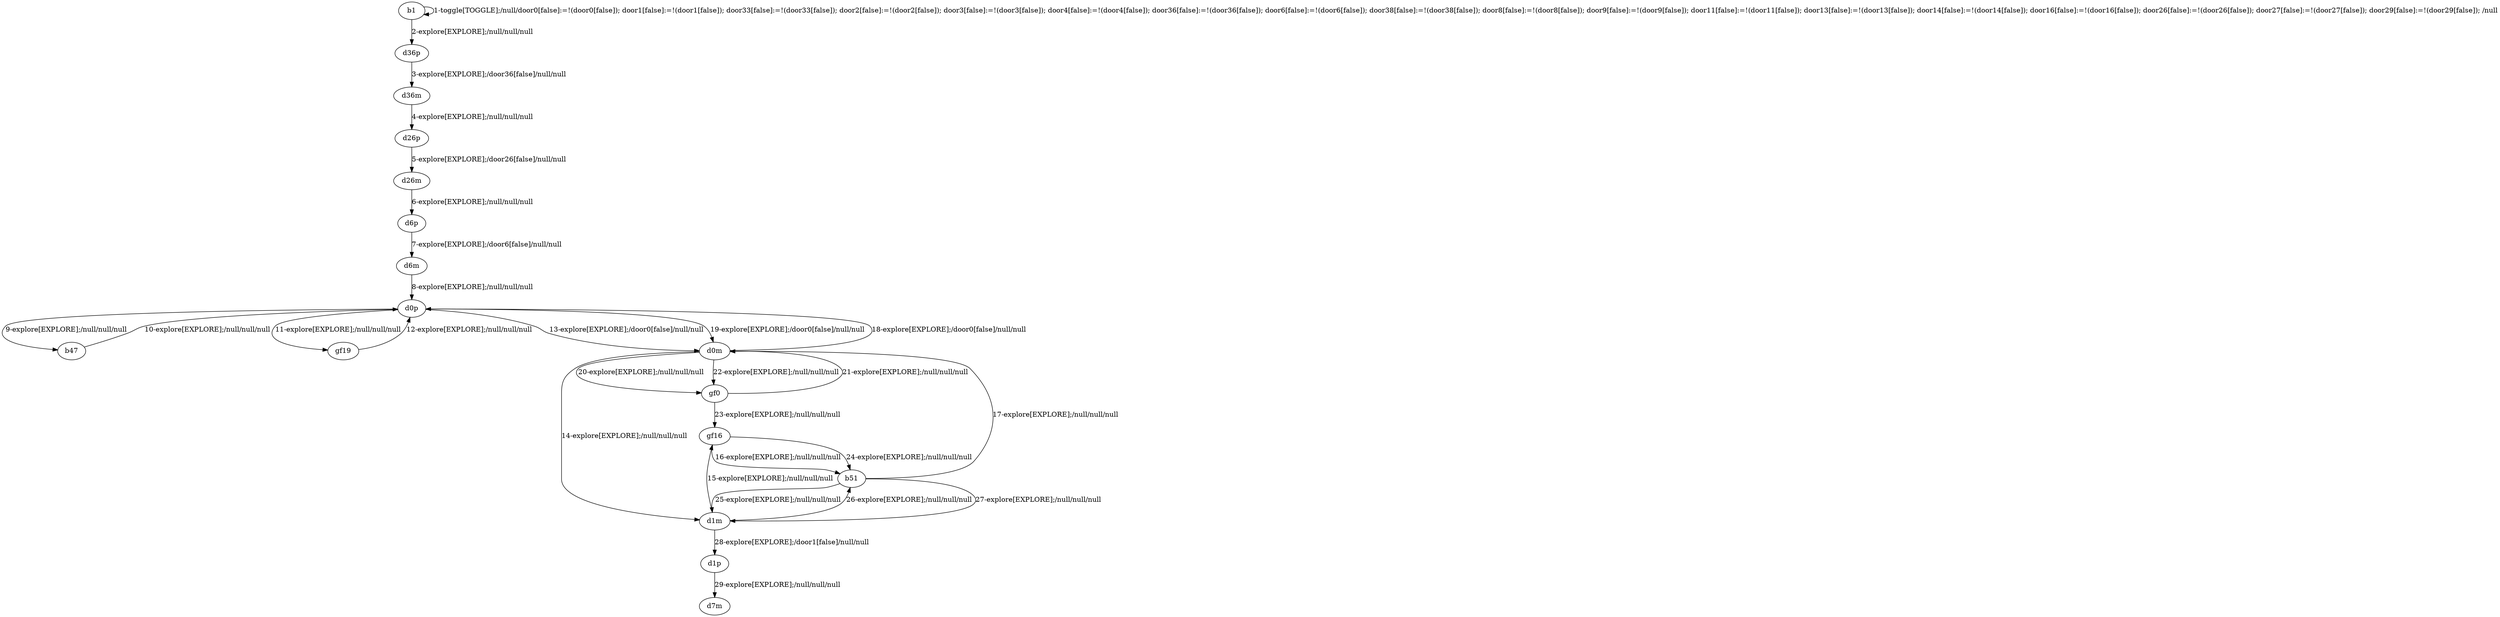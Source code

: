 # Total number of goals covered by this test: 2
# d0m --> gf0
# gf0 --> d0m

digraph g {
"b1" -> "b1" [label = "1-toggle[TOGGLE];/null/door0[false]:=!(door0[false]); door1[false]:=!(door1[false]); door33[false]:=!(door33[false]); door2[false]:=!(door2[false]); door3[false]:=!(door3[false]); door4[false]:=!(door4[false]); door36[false]:=!(door36[false]); door6[false]:=!(door6[false]); door38[false]:=!(door38[false]); door8[false]:=!(door8[false]); door9[false]:=!(door9[false]); door11[false]:=!(door11[false]); door13[false]:=!(door13[false]); door14[false]:=!(door14[false]); door16[false]:=!(door16[false]); door26[false]:=!(door26[false]); door27[false]:=!(door27[false]); door29[false]:=!(door29[false]); /null"];
"b1" -> "d36p" [label = "2-explore[EXPLORE];/null/null/null"];
"d36p" -> "d36m" [label = "3-explore[EXPLORE];/door36[false]/null/null"];
"d36m" -> "d26p" [label = "4-explore[EXPLORE];/null/null/null"];
"d26p" -> "d26m" [label = "5-explore[EXPLORE];/door26[false]/null/null"];
"d26m" -> "d6p" [label = "6-explore[EXPLORE];/null/null/null"];
"d6p" -> "d6m" [label = "7-explore[EXPLORE];/door6[false]/null/null"];
"d6m" -> "d0p" [label = "8-explore[EXPLORE];/null/null/null"];
"d0p" -> "b47" [label = "9-explore[EXPLORE];/null/null/null"];
"b47" -> "d0p" [label = "10-explore[EXPLORE];/null/null/null"];
"d0p" -> "gf19" [label = "11-explore[EXPLORE];/null/null/null"];
"gf19" -> "d0p" [label = "12-explore[EXPLORE];/null/null/null"];
"d0p" -> "d0m" [label = "13-explore[EXPLORE];/door0[false]/null/null"];
"d0m" -> "d1m" [label = "14-explore[EXPLORE];/null/null/null"];
"d1m" -> "gf16" [label = "15-explore[EXPLORE];/null/null/null"];
"gf16" -> "b51" [label = "16-explore[EXPLORE];/null/null/null"];
"b51" -> "d0m" [label = "17-explore[EXPLORE];/null/null/null"];
"d0m" -> "d0p" [label = "18-explore[EXPLORE];/door0[false]/null/null"];
"d0p" -> "d0m" [label = "19-explore[EXPLORE];/door0[false]/null/null"];
"d0m" -> "gf0" [label = "20-explore[EXPLORE];/null/null/null"];
"gf0" -> "d0m" [label = "21-explore[EXPLORE];/null/null/null"];
"d0m" -> "gf0" [label = "22-explore[EXPLORE];/null/null/null"];
"gf0" -> "gf16" [label = "23-explore[EXPLORE];/null/null/null"];
"gf16" -> "b51" [label = "24-explore[EXPLORE];/null/null/null"];
"b51" -> "d1m" [label = "25-explore[EXPLORE];/null/null/null"];
"d1m" -> "b51" [label = "26-explore[EXPLORE];/null/null/null"];
"b51" -> "d1m" [label = "27-explore[EXPLORE];/null/null/null"];
"d1m" -> "d1p" [label = "28-explore[EXPLORE];/door1[false]/null/null"];
"d1p" -> "d7m" [label = "29-explore[EXPLORE];/null/null/null"];
}